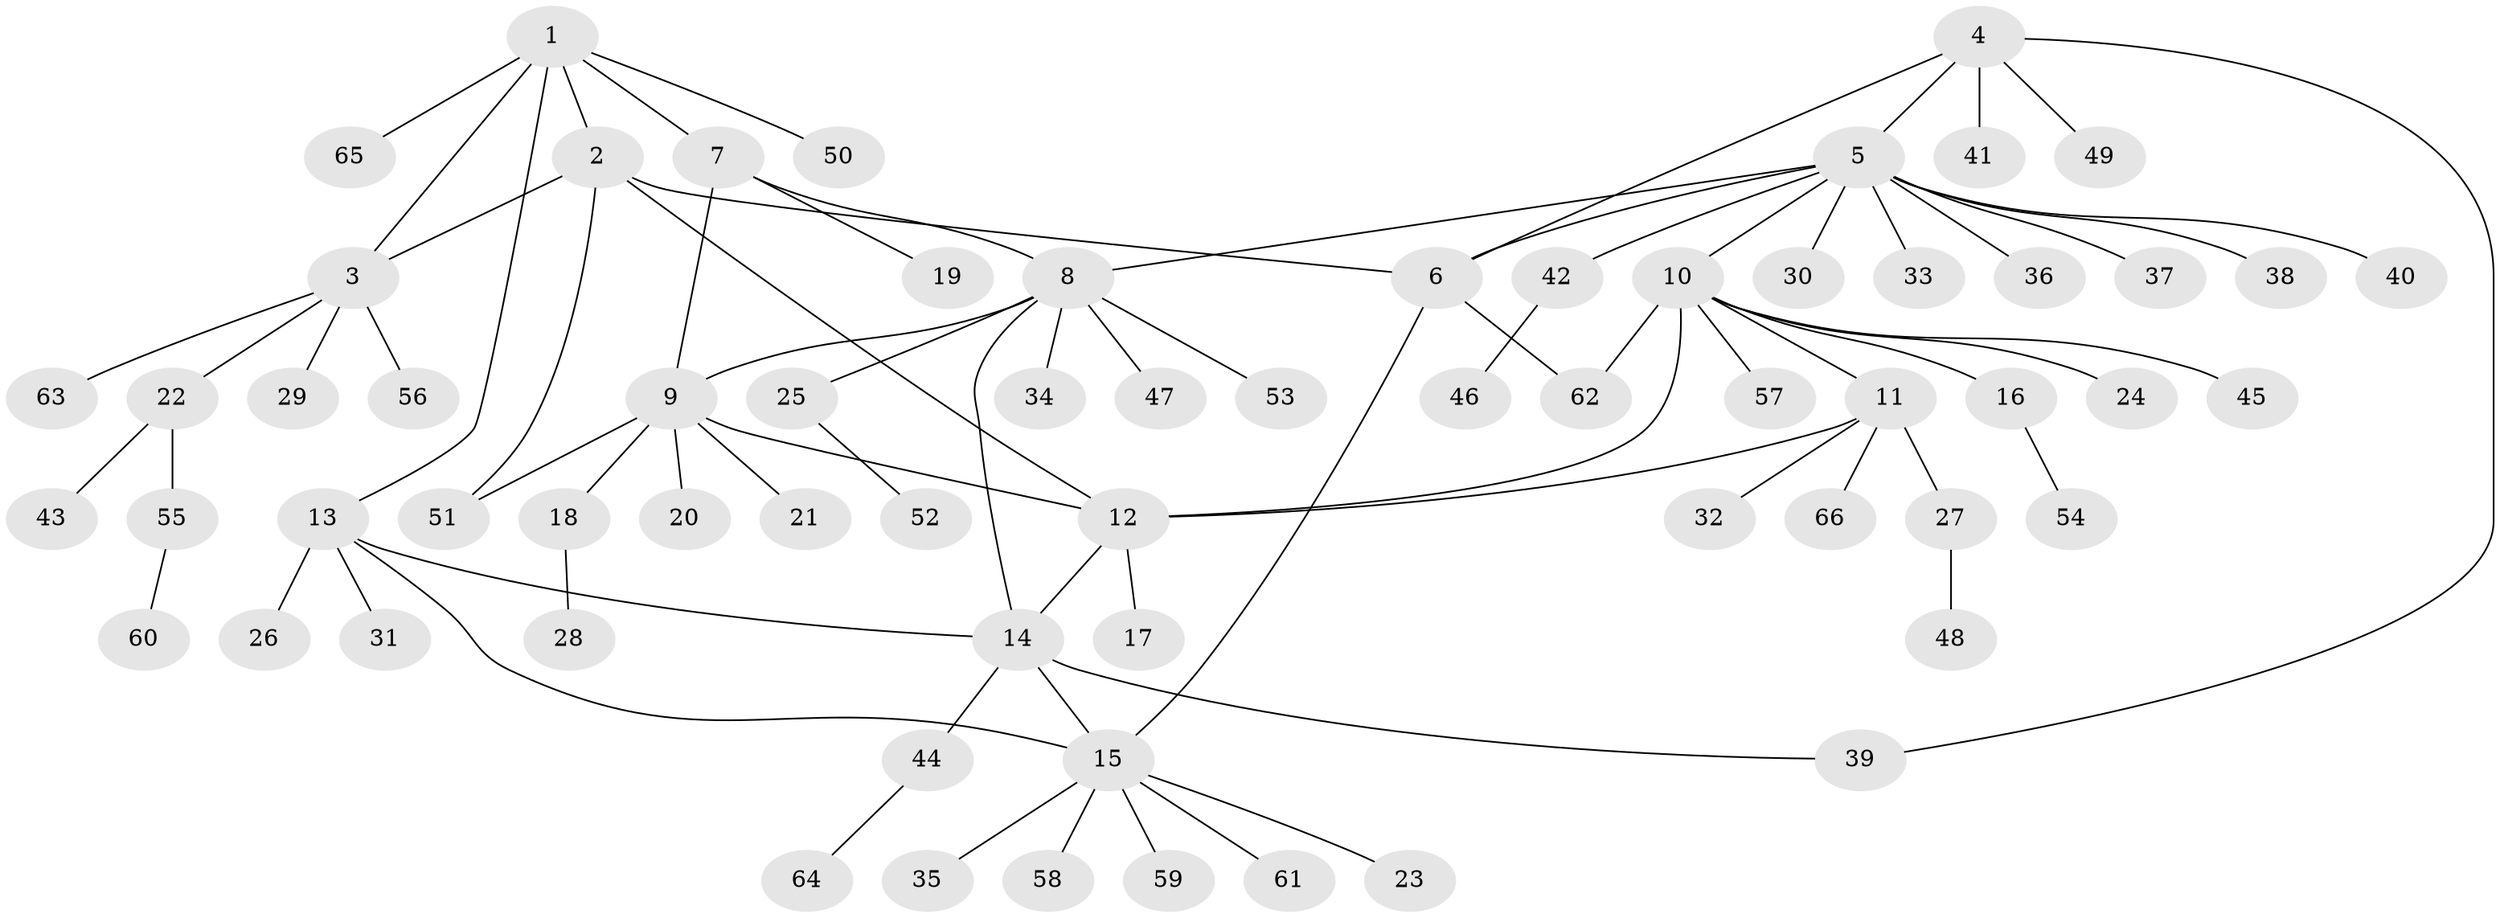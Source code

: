 // Generated by graph-tools (version 1.1) at 2025/50/03/09/25 03:50:35]
// undirected, 66 vertices, 79 edges
graph export_dot {
graph [start="1"]
  node [color=gray90,style=filled];
  1;
  2;
  3;
  4;
  5;
  6;
  7;
  8;
  9;
  10;
  11;
  12;
  13;
  14;
  15;
  16;
  17;
  18;
  19;
  20;
  21;
  22;
  23;
  24;
  25;
  26;
  27;
  28;
  29;
  30;
  31;
  32;
  33;
  34;
  35;
  36;
  37;
  38;
  39;
  40;
  41;
  42;
  43;
  44;
  45;
  46;
  47;
  48;
  49;
  50;
  51;
  52;
  53;
  54;
  55;
  56;
  57;
  58;
  59;
  60;
  61;
  62;
  63;
  64;
  65;
  66;
  1 -- 2;
  1 -- 3;
  1 -- 7;
  1 -- 13;
  1 -- 50;
  1 -- 65;
  2 -- 3;
  2 -- 6;
  2 -- 12;
  2 -- 51;
  3 -- 22;
  3 -- 29;
  3 -- 56;
  3 -- 63;
  4 -- 5;
  4 -- 6;
  4 -- 39;
  4 -- 41;
  4 -- 49;
  5 -- 6;
  5 -- 8;
  5 -- 10;
  5 -- 30;
  5 -- 33;
  5 -- 36;
  5 -- 37;
  5 -- 38;
  5 -- 40;
  5 -- 42;
  6 -- 15;
  6 -- 62;
  7 -- 8;
  7 -- 9;
  7 -- 19;
  8 -- 9;
  8 -- 14;
  8 -- 25;
  8 -- 34;
  8 -- 47;
  8 -- 53;
  9 -- 12;
  9 -- 18;
  9 -- 20;
  9 -- 21;
  9 -- 51;
  10 -- 11;
  10 -- 12;
  10 -- 16;
  10 -- 24;
  10 -- 45;
  10 -- 57;
  10 -- 62;
  11 -- 12;
  11 -- 27;
  11 -- 32;
  11 -- 66;
  12 -- 14;
  12 -- 17;
  13 -- 14;
  13 -- 15;
  13 -- 26;
  13 -- 31;
  14 -- 15;
  14 -- 39;
  14 -- 44;
  15 -- 23;
  15 -- 35;
  15 -- 58;
  15 -- 59;
  15 -- 61;
  16 -- 54;
  18 -- 28;
  22 -- 43;
  22 -- 55;
  25 -- 52;
  27 -- 48;
  42 -- 46;
  44 -- 64;
  55 -- 60;
}
